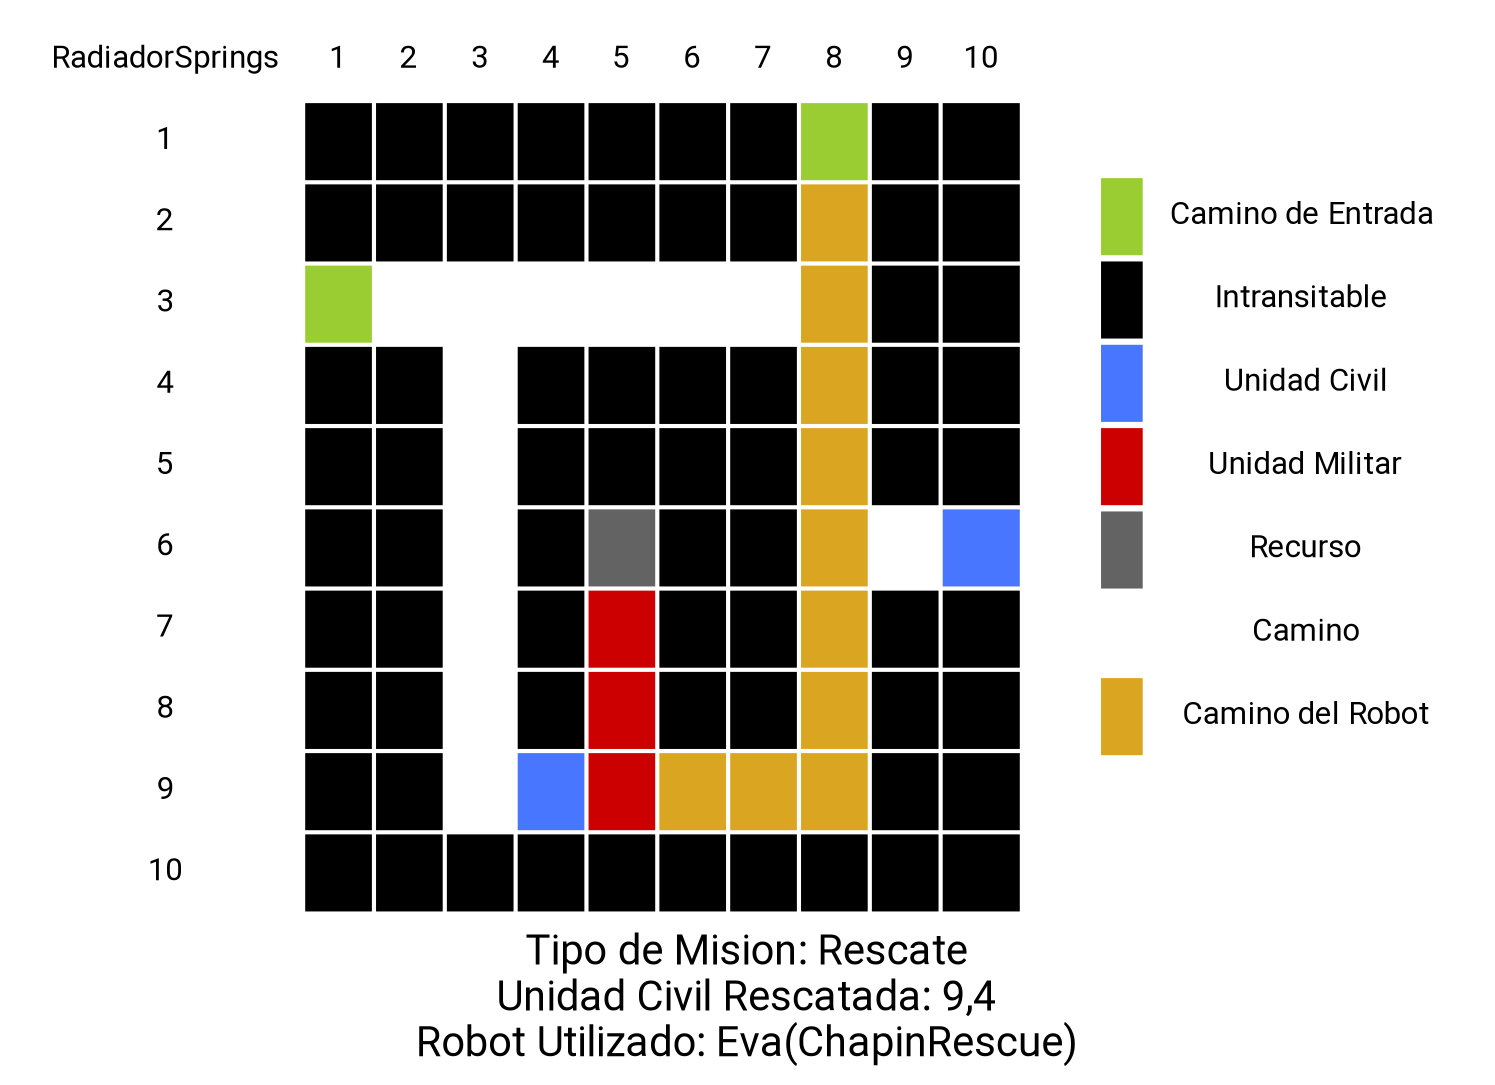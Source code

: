 digraph structs {
	node [shape=plaintext]
	patron [fontname="Roboto Condensed"fontsize="15pt", label=<
<TABLE BORDER="0" CELLBORDER="0" CELLSPACING="2" CELLPADDING="10">
<TR>
    <TD border="0">RadiadorSprings</TD><TD border="0">1</TD><TD border="0">2</TD><TD border="0">3</TD><TD border="0">4</TD><TD border="0">5</TD><TD border="0">6</TD><TD border="0">7</TD><TD border="0">8</TD><TD border="0">9</TD><TD border="0">10</TD>
</TR>
<TR>
        <TD border="0">1</TD>
<TD bgcolor="black">   </TD>
<TD bgcolor="black">   </TD>
<TD bgcolor="black">   </TD>
<TD bgcolor="black">   </TD>
<TD bgcolor="black">   </TD>
<TD bgcolor="black">   </TD>
<TD bgcolor="black">   </TD>
<TD bgcolor="yellowgreen">   </TD>
<TD bgcolor="black">   </TD>
<TD bgcolor="black">   </TD></TR>
<TR>
        <TD border="0">2</TD>
<TD bgcolor="black">   </TD>
<TD bgcolor="black">   </TD>
<TD bgcolor="black">   </TD>
<TD bgcolor="black">   </TD>
<TD bgcolor="black">   </TD>
<TD bgcolor="black">   </TD>
<TD bgcolor="black">   </TD>
<TD bgcolor="goldenrod">   </TD>
<TD bgcolor="black">   </TD>
<TD bgcolor="black">   </TD></TR>
<TR>
        <TD border="0">3</TD>
<TD bgcolor="yellowgreen">   </TD>
<TD>   </TD>
<TD>   </TD>
<TD>   </TD>
<TD>   </TD>
<TD>   </TD>
<TD>   </TD>
<TD bgcolor="goldenrod">   </TD>
<TD bgcolor="black">   </TD>
<TD bgcolor="black">   </TD></TR>
<TR>
        <TD border="0">4</TD>
<TD bgcolor="black">   </TD>
<TD bgcolor="black">   </TD>
<TD>   </TD>
<TD bgcolor="black">   </TD>
<TD bgcolor="black">   </TD>
<TD bgcolor="black">   </TD>
<TD bgcolor="black">   </TD>
<TD bgcolor="goldenrod">   </TD>
<TD bgcolor="black">   </TD>
<TD bgcolor="black">   </TD></TR>
<TR>
        <TD border="0">5</TD>
<TD bgcolor="black">   </TD>
<TD bgcolor="black">   </TD>
<TD>   </TD>
<TD bgcolor="black">   </TD>
<TD bgcolor="black">   </TD>
<TD bgcolor="black">   </TD>
<TD bgcolor="black">   </TD>
<TD bgcolor="goldenrod">   </TD>
<TD bgcolor="black">   </TD>
<TD bgcolor="black">   </TD></TR>
<TR>
        <TD border="0">6</TD>
<TD bgcolor="black">   </TD>
<TD bgcolor="black">   </TD>
<TD>   </TD>
<TD bgcolor="black">   </TD>
<TD bgcolor="grey39">   </TD>
<TD bgcolor="black">   </TD>
<TD bgcolor="black">   </TD>
<TD bgcolor="goldenrod">   </TD>
<TD>   </TD>
<TD bgcolor="royalblue1">   </TD></TR>
<TR>
        <TD border="0">7</TD>
<TD bgcolor="black">   </TD>
<TD bgcolor="black">   </TD>
<TD>   </TD>
<TD bgcolor="black">   </TD>
<TD bgcolor="red3">   </TD>
<TD bgcolor="black">   </TD>
<TD bgcolor="black">   </TD>
<TD bgcolor="goldenrod">   </TD>
<TD bgcolor="black">   </TD>
<TD bgcolor="black">   </TD></TR>
<TR>
        <TD border="0">8</TD>
<TD bgcolor="black">   </TD>
<TD bgcolor="black">   </TD>
<TD>   </TD>
<TD bgcolor="black">   </TD>
<TD bgcolor="red3">   </TD>
<TD bgcolor="black">   </TD>
<TD bgcolor="black">   </TD>
<TD bgcolor="goldenrod">   </TD>
<TD bgcolor="black">   </TD>
<TD bgcolor="black">   </TD></TR>
<TR>
        <TD border="0">9</TD>
<TD bgcolor="black">   </TD>
<TD bgcolor="black">   </TD>
<TD>   </TD>
<TD bgcolor="royalblue1">   </TD>
<TD bgcolor="red3">   </TD>
<TD bgcolor="goldenrod">   </TD>
<TD bgcolor="goldenrod">   </TD>
<TD bgcolor="goldenrod">   </TD>
<TD bgcolor="black">   </TD>
<TD bgcolor="black">   </TD></TR>
<TR>
        <TD border="0">10</TD>
<TD bgcolor="black">   </TD>
<TD bgcolor="black">   </TD>
<TD bgcolor="black">   </TD>
<TD bgcolor="black">   </TD>
<TD bgcolor="black">   </TD>
<TD bgcolor="black">   </TD>
<TD bgcolor="black">   </TD>
<TD bgcolor="black">   </TD>
<TD bgcolor="black">   </TD>
<TD bgcolor="black">   </TD></TR></TABLE>>]fontname="Roboto Condensed"fontsize="20pt"label="Tipo de Mision: Rescate\nUnidad Civil Rescatada: 9,4\nRobot Utilizado: Eva(ChapinRescue)"
info1[fontname="Roboto Condensed"fontsize="15pt", label=<
<TABLE BORDER="0" CELLBORDER="0" CELLSPACING="3" CELLPADDING="10">
<TR>
    <TD border="0" bgcolor="yellowgreen"></TD> 
    <TD border="0">Camino de Entrada </TD> 
</TR>
<TR>
    <TD border="0" bgcolor="black"></TD> 
    <TD border="0">Intransitable </TD> 
</TR>
<TR>
    <TD border="0" bgcolor="royalblue1"></TD> 
    <TD border="0">Unidad Civil</TD> 
</TR>
<TR>
    <TD border="0" bgcolor="red3"></TD> 
    <TD border="0">Unidad Militar</TD> 
</TR>
<TR>
    <TD border="0" bgcolor="grey39"></TD> 
    <TD border="0">Recurso</TD> 
</TR>
<TR>
    <TD border="0" bgcolor="white"></TD> 
    <TD border="0">Camino</TD> 
</TR>
<TR>
    <TD border="0" bgcolor="goldenrod"></TD> 
    <TD border="0">Camino del Robot</TD> 
</TR>
</TABLE>>]
}